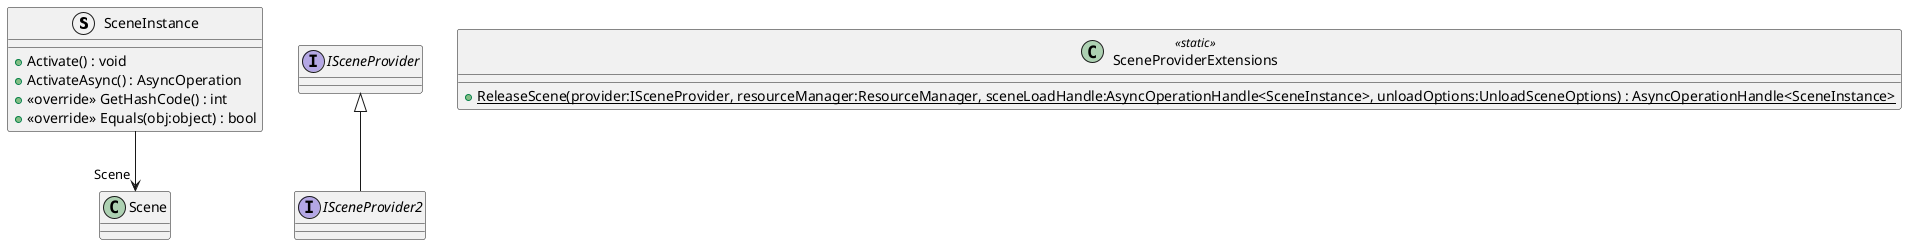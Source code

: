 @startuml
struct SceneInstance {
    + Activate() : void
    + ActivateAsync() : AsyncOperation
    + <<override>> GetHashCode() : int
    + <<override>> Equals(obj:object) : bool
}
interface ISceneProvider {
}
interface ISceneProvider2 {
}
class SceneProviderExtensions <<static>> {
    + {static} ReleaseScene(provider:ISceneProvider, resourceManager:ResourceManager, sceneLoadHandle:AsyncOperationHandle<SceneInstance>, unloadOptions:UnloadSceneOptions) : AsyncOperationHandle<SceneInstance>
}
SceneInstance --> "Scene" Scene
ISceneProvider <|-- ISceneProvider2
@enduml
